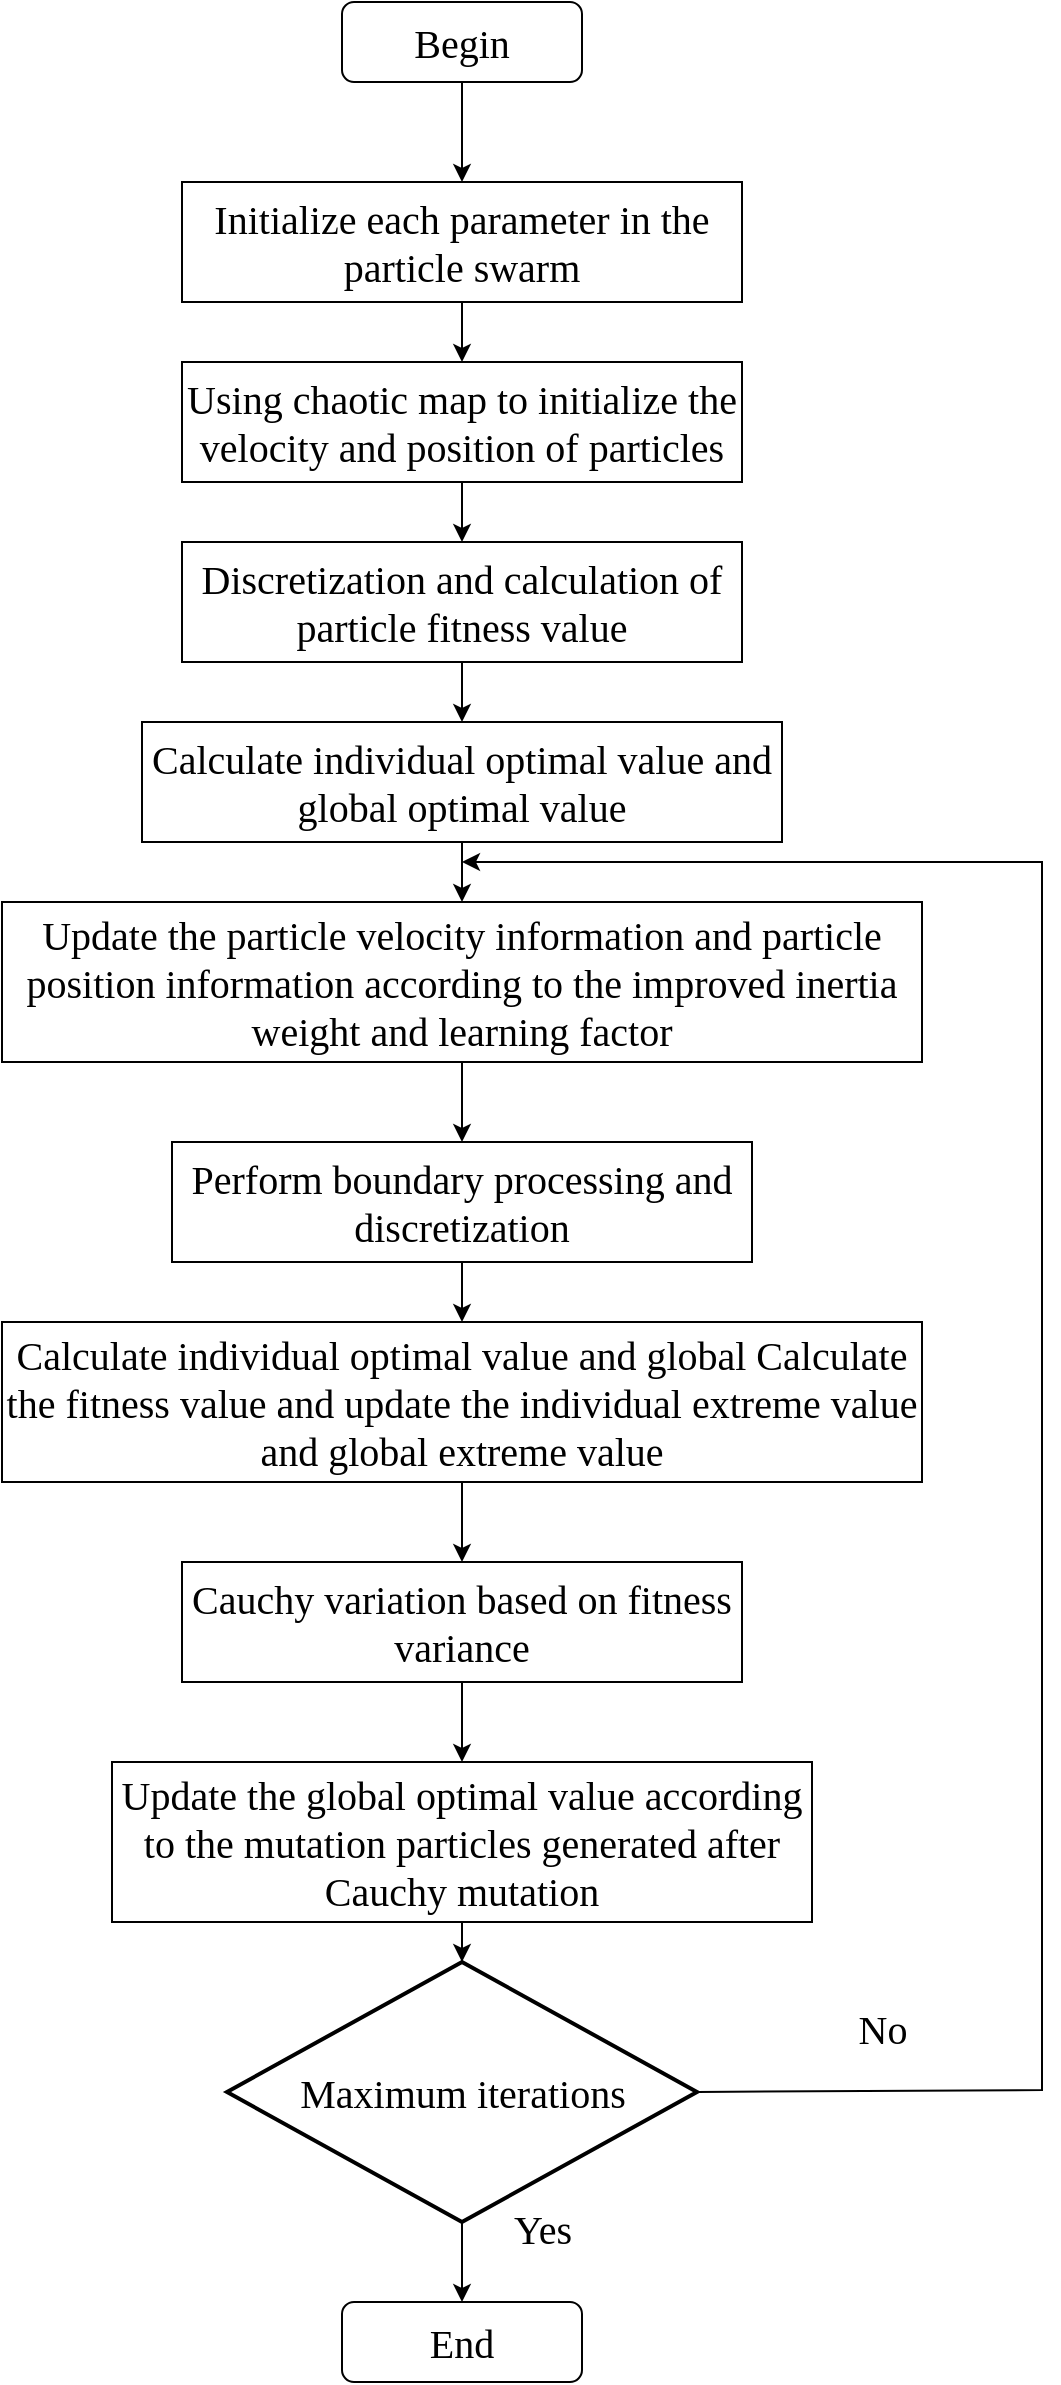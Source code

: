<mxfile version="24.2.1" type="github">
  <diagram name="第 1 页" id="wU-X7JaxsdOvZIsjRF7p">
    <mxGraphModel dx="1221" dy="-410" grid="1" gridSize="10" guides="1" tooltips="1" connect="1" arrows="1" fold="1" page="1" pageScale="1" pageWidth="827" pageHeight="1169" math="0" shadow="0">
      <root>
        <mxCell id="0" />
        <mxCell id="1" parent="0" />
        <mxCell id="o_MQlFLdlcNvu8LTCIbA-27" value="" style="edgeStyle=orthogonalEdgeStyle;rounded=0;orthogonalLoop=1;jettySize=auto;html=1;" edge="1" source="o_MQlFLdlcNvu8LTCIbA-28" target="o_MQlFLdlcNvu8LTCIbA-30" parent="1">
          <mxGeometry relative="1" as="geometry" />
        </mxCell>
        <mxCell id="o_MQlFLdlcNvu8LTCIbA-28" value="Begin" style="rounded=1;whiteSpace=wrap;html=1;fontSize=20;glass=0;strokeWidth=1;shadow=0;fontFamily=Times New Roman;" vertex="1" parent="1">
          <mxGeometry x="540" y="1230" width="120" height="40" as="geometry" />
        </mxCell>
        <mxCell id="o_MQlFLdlcNvu8LTCIbA-29" value="" style="edgeStyle=orthogonalEdgeStyle;rounded=0;orthogonalLoop=1;jettySize=auto;html=1;" edge="1" source="o_MQlFLdlcNvu8LTCIbA-30" target="o_MQlFLdlcNvu8LTCIbA-32" parent="1">
          <mxGeometry relative="1" as="geometry" />
        </mxCell>
        <mxCell id="o_MQlFLdlcNvu8LTCIbA-30" value="Initialize each parameter in&amp;nbsp;the particle swarm" style="rounded=0;whiteSpace=wrap;html=1;fontFamily=Times New Roman;fontSize=20;" vertex="1" parent="1">
          <mxGeometry x="460" y="1320" width="280" height="60" as="geometry" />
        </mxCell>
        <mxCell id="o_MQlFLdlcNvu8LTCIbA-31" value="" style="edgeStyle=orthogonalEdgeStyle;rounded=0;orthogonalLoop=1;jettySize=auto;html=1;" edge="1" source="o_MQlFLdlcNvu8LTCIbA-32" target="o_MQlFLdlcNvu8LTCIbA-34" parent="1">
          <mxGeometry relative="1" as="geometry" />
        </mxCell>
        <mxCell id="o_MQlFLdlcNvu8LTCIbA-32" value="Using chaotic map to initialize the velocity and position of particles" style="rounded=0;whiteSpace=wrap;html=1;fontFamily=Times New Roman;fontSize=20;" vertex="1" parent="1">
          <mxGeometry x="460" y="1410" width="280" height="60" as="geometry" />
        </mxCell>
        <mxCell id="o_MQlFLdlcNvu8LTCIbA-33" value="" style="edgeStyle=orthogonalEdgeStyle;rounded=0;orthogonalLoop=1;jettySize=auto;html=1;" edge="1" source="o_MQlFLdlcNvu8LTCIbA-34" target="o_MQlFLdlcNvu8LTCIbA-36" parent="1">
          <mxGeometry relative="1" as="geometry" />
        </mxCell>
        <mxCell id="o_MQlFLdlcNvu8LTCIbA-34" value="Discretization and calculation&amp;nbsp;of particle fitness value" style="rounded=0;whiteSpace=wrap;html=1;fontFamily=Times New Roman;fontSize=20;" vertex="1" parent="1">
          <mxGeometry x="460" y="1500" width="280" height="60" as="geometry" />
        </mxCell>
        <mxCell id="o_MQlFLdlcNvu8LTCIbA-35" value="" style="edgeStyle=orthogonalEdgeStyle;rounded=0;orthogonalLoop=1;jettySize=auto;html=1;" edge="1" source="o_MQlFLdlcNvu8LTCIbA-36" target="o_MQlFLdlcNvu8LTCIbA-38" parent="1">
          <mxGeometry relative="1" as="geometry" />
        </mxCell>
        <mxCell id="o_MQlFLdlcNvu8LTCIbA-36" value="Calculate individual optimal value and global optimal value" style="rounded=0;whiteSpace=wrap;html=1;fontFamily=Times New Roman;fontSize=20;" vertex="1" parent="1">
          <mxGeometry x="440" y="1590" width="320" height="60" as="geometry" />
        </mxCell>
        <mxCell id="o_MQlFLdlcNvu8LTCIbA-37" value="" style="edgeStyle=orthogonalEdgeStyle;rounded=0;orthogonalLoop=1;jettySize=auto;html=1;" edge="1" source="o_MQlFLdlcNvu8LTCIbA-38" target="o_MQlFLdlcNvu8LTCIbA-40" parent="1">
          <mxGeometry relative="1" as="geometry" />
        </mxCell>
        <mxCell id="o_MQlFLdlcNvu8LTCIbA-38" value="Update the particle velocity information and particle position information according to the improved inertia weight and learning factor" style="rounded=0;whiteSpace=wrap;html=1;fontFamily=Times New Roman;fontSize=20;" vertex="1" parent="1">
          <mxGeometry x="370" y="1680" width="460" height="80" as="geometry" />
        </mxCell>
        <mxCell id="o_MQlFLdlcNvu8LTCIbA-39" value="" style="edgeStyle=orthogonalEdgeStyle;rounded=0;orthogonalLoop=1;jettySize=auto;html=1;" edge="1" source="o_MQlFLdlcNvu8LTCIbA-40" target="o_MQlFLdlcNvu8LTCIbA-42" parent="1">
          <mxGeometry relative="1" as="geometry" />
        </mxCell>
        <mxCell id="o_MQlFLdlcNvu8LTCIbA-40" value="Perform boundary processing&amp;nbsp;and discretization" style="rounded=0;whiteSpace=wrap;html=1;fontFamily=Times New Roman;fontSize=20;" vertex="1" parent="1">
          <mxGeometry x="455" y="1800" width="290" height="60" as="geometry" />
        </mxCell>
        <mxCell id="o_MQlFLdlcNvu8LTCIbA-41" value="" style="edgeStyle=orthogonalEdgeStyle;rounded=0;orthogonalLoop=1;jettySize=auto;html=1;" edge="1" source="o_MQlFLdlcNvu8LTCIbA-42" target="o_MQlFLdlcNvu8LTCIbA-44" parent="1">
          <mxGeometry relative="1" as="geometry" />
        </mxCell>
        <mxCell id="o_MQlFLdlcNvu8LTCIbA-42" value="Calculate individual optimal value and global Calculate the fitness value and update the individual extreme value and global extreme value" style="rounded=0;whiteSpace=wrap;html=1;fontFamily=Times New Roman;fontSize=20;" vertex="1" parent="1">
          <mxGeometry x="370" y="1890" width="460" height="80" as="geometry" />
        </mxCell>
        <mxCell id="o_MQlFLdlcNvu8LTCIbA-43" value="" style="edgeStyle=orthogonalEdgeStyle;rounded=0;orthogonalLoop=1;jettySize=auto;html=1;" edge="1" source="o_MQlFLdlcNvu8LTCIbA-44" target="o_MQlFLdlcNvu8LTCIbA-46" parent="1">
          <mxGeometry relative="1" as="geometry" />
        </mxCell>
        <mxCell id="o_MQlFLdlcNvu8LTCIbA-44" value="Cauchy variation based&amp;nbsp;on fitness variance" style="rounded=0;whiteSpace=wrap;html=1;fontFamily=Times New Roman;fontSize=20;" vertex="1" parent="1">
          <mxGeometry x="460" y="2010" width="280" height="60" as="geometry" />
        </mxCell>
        <mxCell id="o_MQlFLdlcNvu8LTCIbA-45" value="" style="edgeStyle=orthogonalEdgeStyle;rounded=0;orthogonalLoop=1;jettySize=auto;html=1;fontFamily=Times New Roman;fontSize=20;" edge="1" source="o_MQlFLdlcNvu8LTCIbA-46" target="o_MQlFLdlcNvu8LTCIbA-48" parent="1">
          <mxGeometry relative="1" as="geometry" />
        </mxCell>
        <mxCell id="o_MQlFLdlcNvu8LTCIbA-46" value="Update the global optimal value according to the mutation particles generated after Cauchy mutation" style="rounded=0;whiteSpace=wrap;html=1;fontFamily=Times New Roman;fontSize=20;" vertex="1" parent="1">
          <mxGeometry x="425" y="2110" width="350" height="80" as="geometry" />
        </mxCell>
        <mxCell id="o_MQlFLdlcNvu8LTCIbA-47" value="" style="edgeStyle=orthogonalEdgeStyle;rounded=0;orthogonalLoop=1;jettySize=auto;html=1;fontFamily=Times New Roman;fontSize=20;" edge="1" source="o_MQlFLdlcNvu8LTCIbA-48" target="o_MQlFLdlcNvu8LTCIbA-49" parent="1">
          <mxGeometry relative="1" as="geometry" />
        </mxCell>
        <mxCell id="o_MQlFLdlcNvu8LTCIbA-48" value="Maximum iterations" style="strokeWidth=2;html=1;shape=mxgraph.flowchart.decision;whiteSpace=wrap;fontFamily=Times New Roman;fontSize=20;" vertex="1" parent="1">
          <mxGeometry x="482.5" y="2210" width="235" height="130" as="geometry" />
        </mxCell>
        <mxCell id="o_MQlFLdlcNvu8LTCIbA-49" value="End" style="rounded=1;whiteSpace=wrap;html=1;fontSize=20;glass=0;strokeWidth=1;shadow=0;fontFamily=Times New Roman;" vertex="1" parent="1">
          <mxGeometry x="540" y="2380" width="120" height="40" as="geometry" />
        </mxCell>
        <mxCell id="o_MQlFLdlcNvu8LTCIbA-50" value="" style="endArrow=classic;html=1;rounded=0;exitX=1;exitY=0.5;exitDx=0;exitDy=0;exitPerimeter=0;" edge="1" source="o_MQlFLdlcNvu8LTCIbA-48" parent="1">
          <mxGeometry width="50" height="50" relative="1" as="geometry">
            <mxPoint x="950" y="2310" as="sourcePoint" />
            <mxPoint x="600" y="1660" as="targetPoint" />
            <Array as="points">
              <mxPoint x="890" y="2274" />
              <mxPoint x="890" y="1660" />
            </Array>
          </mxGeometry>
        </mxCell>
        <mxCell id="o_MQlFLdlcNvu8LTCIbA-51" value="Yes" style="text;html=1;align=center;verticalAlign=middle;resizable=0;points=[];autosize=1;strokeColor=none;fillColor=none;fontFamily=Times New Roman;fontSize=20;" vertex="1" parent="1">
          <mxGeometry x="615" y="2323" width="50" height="40" as="geometry" />
        </mxCell>
        <mxCell id="o_MQlFLdlcNvu8LTCIbA-52" value="No" style="text;html=1;align=center;verticalAlign=middle;resizable=0;points=[];autosize=1;strokeColor=none;fillColor=none;fontFamily=Times New Roman;fontSize=20;" vertex="1" parent="1">
          <mxGeometry x="785" y="2223" width="50" height="40" as="geometry" />
        </mxCell>
      </root>
    </mxGraphModel>
  </diagram>
</mxfile>

